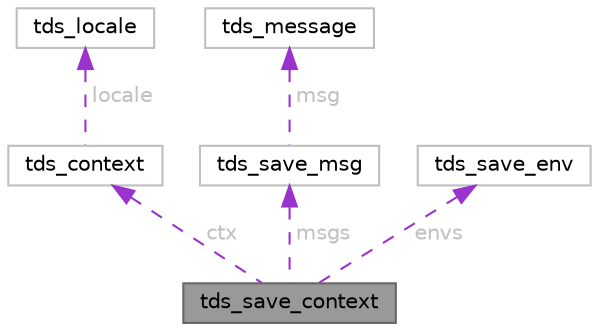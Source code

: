 digraph "tds_save_context"
{
 // LATEX_PDF_SIZE
  bgcolor="transparent";
  edge [fontname=Helvetica,fontsize=10,labelfontname=Helvetica,labelfontsize=10];
  node [fontname=Helvetica,fontsize=10,shape=box,height=0.2,width=0.4];
  Node1 [id="Node000001",label="tds_save_context",height=0.2,width=0.4,color="gray40", fillcolor="grey60", style="filled", fontcolor="black",tooltip=" "];
  Node2 -> Node1 [id="edge1_Node000001_Node000002",dir="back",color="darkorchid3",style="dashed",tooltip=" ",label=" ctx",fontcolor="grey" ];
  Node2 [id="Node000002",label="tds_context",height=0.2,width=0.4,color="grey75", fillcolor="white", style="filled",URL="$a01278.html",tooltip=" "];
  Node3 -> Node2 [id="edge2_Node000002_Node000003",dir="back",color="darkorchid3",style="dashed",tooltip=" ",label=" locale",fontcolor="grey" ];
  Node3 [id="Node000003",label="tds_locale",height=0.2,width=0.4,color="grey75", fillcolor="white", style="filled",URL="$a01214.html",tooltip=" "];
  Node4 -> Node1 [id="edge3_Node000001_Node000004",dir="back",color="darkorchid3",style="dashed",tooltip=" ",label=" msgs",fontcolor="grey" ];
  Node4 [id="Node000004",label="tds_save_msg",height=0.2,width=0.4,color="grey75", fillcolor="white", style="filled",URL="$a00778.html",tooltip=" "];
  Node5 -> Node4 [id="edge4_Node000004_Node000005",dir="back",color="darkorchid3",style="dashed",tooltip=" ",label=" msg",fontcolor="grey" ];
  Node5 [id="Node000005",label="tds_message",height=0.2,width=0.4,color="grey75", fillcolor="white", style="filled",URL="$a01250.html",tooltip=" "];
  Node6 -> Node1 [id="edge5_Node000001_Node000006",dir="back",color="darkorchid3",style="dashed",tooltip=" ",label=" envs",fontcolor="grey" ];
  Node6 [id="Node000006",label="tds_save_env",height=0.2,width=0.4,color="grey75", fillcolor="white", style="filled",URL="$a00782.html",tooltip=" "];
}
